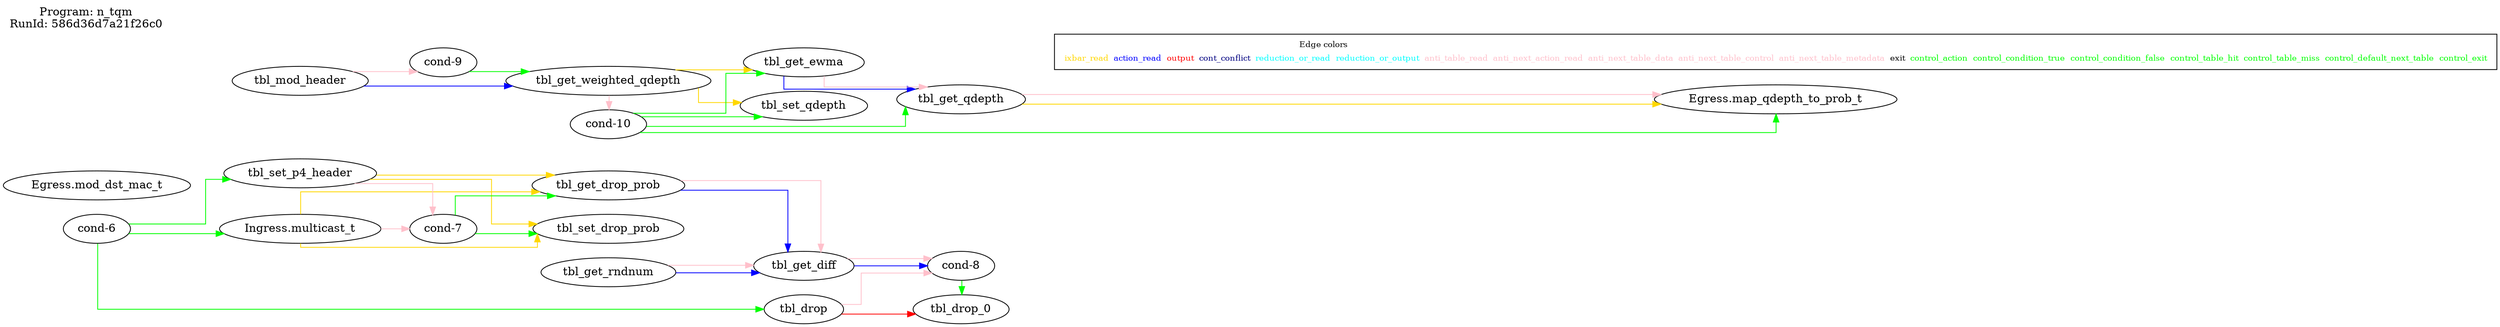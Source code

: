 digraph table_deps {
  splines=ortho; rankdir=LR;
  label="Program: n_tqm
RunId: 586d36d7a21f26c0
";
  labelloc=t; labeljust=l;
  { "cond-6"; "tbl_drop"; "Ingress.multicast_t"; "tbl_set_p4_header"; "cond-7"; "cond-9"; "tbl_get_rndnum"; "Egress.mod_dst_mac_t"; "tbl_mod_header"; }
  { rank = same; "tbl_set_drop_prob"; "tbl_get_drop_prob"; "tbl_get_weighted_qdepth"; "cond-10"; }
  { rank = same; "cond-8"; "tbl_drop_0"; "tbl_get_qdepth"; }
  { rank = same; "tbl_get_ewma"; "tbl_set_qdepth"; "tbl_get_diff"; }
  { rank = same; "Egress.map_qdepth_to_prob_t"; }
   "cond-6" -> "tbl_drop" [ label= "",color=green ];
   "cond-6" -> "Ingress.multicast_t" [ label= "",color=green ];
   "cond-6" -> "tbl_set_p4_header" [ label= "",color=green ];
   "cond-7" -> "tbl_set_drop_prob" [ label= "",color=green ];
   "cond-7" -> "tbl_get_drop_prob" [ label= "",color=green ];
   "cond-8" -> "tbl_drop_0" [ label= "",color=green ];
   "cond-9" -> "tbl_get_weighted_qdepth" [ label= "",color=green ];
   "cond-10" -> "tbl_get_ewma" [ label= "",color=green ];
   "cond-10" -> "tbl_get_qdepth" [ label= "",color=green ];
   "cond-10" -> "Egress.map_qdepth_to_prob_t" [ label= "",color=green ];
   "cond-10" -> "tbl_set_qdepth" [ label= "",color=green ];
   "tbl_set_p4_header" -> "tbl_set_drop_prob" [ label= "",color=gold ];
   "Ingress.multicast_t" -> "tbl_set_drop_prob" [ label= "",color=gold ];
   "tbl_set_p4_header" -> "tbl_get_drop_prob" [ label= "",color=gold ];
   "Ingress.multicast_t" -> "tbl_get_drop_prob" [ label= "",color=gold ];
   "tbl_get_rndnum" -> "tbl_get_diff" [ label= "",color=blue ];
   "tbl_get_drop_prob" -> "tbl_get_diff" [ label= "",color=blue ];
   "tbl_get_diff" -> "cond-8" [ label= "",color=blue ];
   "tbl_drop" -> "tbl_drop_0" [ label= "",color=red ];
   "tbl_mod_header" -> "tbl_get_weighted_qdepth" [ label= "",color=blue ];
   "tbl_get_weighted_qdepth" -> "tbl_get_ewma" [ label= "",color=gold ];
   "tbl_get_ewma" -> "tbl_get_qdepth" [ label= "",color=blue ];
   "tbl_get_qdepth" -> "Egress.map_qdepth_to_prob_t" [ label= "",color=gold ];
   "tbl_get_weighted_qdepth" -> "tbl_set_qdepth" [ label= "",color=gold ];
   "tbl_get_qdepth" -> "Egress.map_qdepth_to_prob_t" [ label= "",color=pink ];
   "tbl_get_ewma" -> "tbl_get_qdepth" [ label= "",color=pink ];
   "tbl_get_diff" -> "cond-8" [ label= "",color=pink ];
   "tbl_get_drop_prob" -> "tbl_get_diff" [ label= "",color=pink ];
   "tbl_get_weighted_qdepth" -> "cond-10" [ label= "",color=pink ];
   "tbl_drop" -> "cond-8" [ label= "",color=pink ];
   "Ingress.multicast_t" -> "cond-7" [ label= "",color=pink ];
   "tbl_set_p4_header" -> "cond-7" [ label= "",color=pink ];
   "tbl_get_rndnum" -> "tbl_get_diff" [ label= "",color=pink ];
   "tbl_mod_header" -> "cond-9" [ label= "",color=pink ];
  { rank=max;
    subgraph cluster_legend { node [ shape=record; fontsize=10];
      empty [label=<<table border="0" cellborder="0"><tr><td colspan="8">Edge colors</td></tr><tr><td><font color="gold">ixbar_read</font></td><td><font color="blue">action_read</font></td><td><font color="red">output</font></td><td><font color="navy">cont_conflict</font></td><td><font color="cyan">reduction_or_read</font></td><td><font color="cyan">reduction_or_output</font></td><td><font color="pink">anti_table_read</font></td><td><font color="pink">anti_next_action_read</font></td><td><font color="pink">anti_next_table_data</font></td><td><font color="pink">anti_next_table_control</font></td><td><font color="pink">anti_next_table_metadata</font></td><td><font color="black">exit</font></td><td><font color="green">control_action</font></td><td><font color="green">control_condition_true</font></td><td><font color="green">control_condition_false</font></td><td><font color="green">control_table_hit</font></td><td><font color="green">control_table_miss</font></td><td><font color="green">control_default_next_table</font></td><td><font color="green">control_exit</font></td></tr></table>>;]
    }
  }
}
